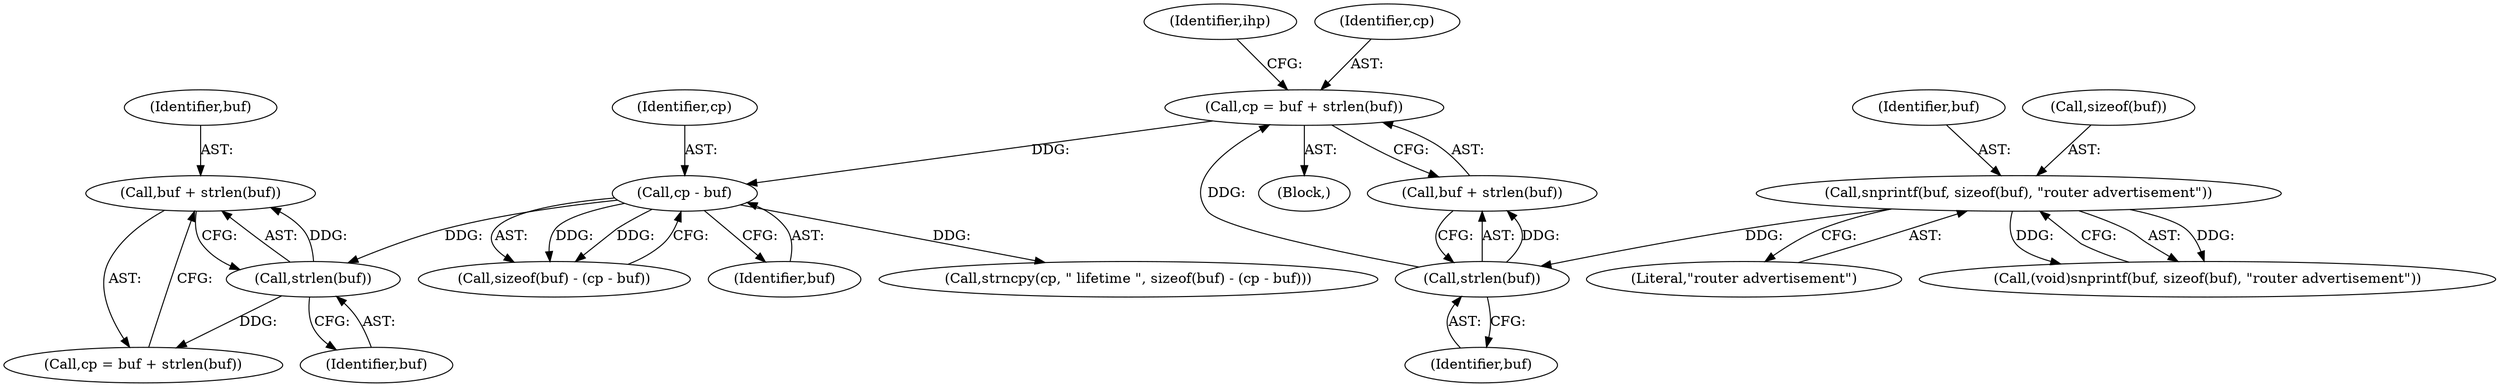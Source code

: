 digraph "0_tcpdump_2b62d1dda41590db29368ec7ba5f4faf3464765a@API" {
"1000499" [label="(Call,buf + strlen(buf))"];
"1000501" [label="(Call,strlen(buf))"];
"1000494" [label="(Call,cp - buf)"];
"1000469" [label="(Call,cp = buf + strlen(buf))"];
"1000473" [label="(Call,strlen(buf))"];
"1000464" [label="(Call,snprintf(buf, sizeof(buf), \"router advertisement\"))"];
"1000465" [label="(Identifier,buf)"];
"1000476" [label="(Identifier,ihp)"];
"1000491" [label="(Call,sizeof(buf) - (cp - buf))"];
"1000500" [label="(Identifier,buf)"];
"1000494" [label="(Call,cp - buf)"];
"1000466" [label="(Call,sizeof(buf))"];
"1000462" [label="(Call,(void)snprintf(buf, sizeof(buf), \"router advertisement\"))"];
"1000474" [label="(Identifier,buf)"];
"1000464" [label="(Call,snprintf(buf, sizeof(buf), \"router advertisement\"))"];
"1000499" [label="(Call,buf + strlen(buf))"];
"1000497" [label="(Call,cp = buf + strlen(buf))"];
"1000496" [label="(Identifier,buf)"];
"1000469" [label="(Call,cp = buf + strlen(buf))"];
"1000468" [label="(Literal,\"router advertisement\")"];
"1000473" [label="(Call,strlen(buf))"];
"1000501" [label="(Call,strlen(buf))"];
"1000470" [label="(Identifier,cp)"];
"1000471" [label="(Call,buf + strlen(buf))"];
"1000502" [label="(Identifier,buf)"];
"1000456" [label="(Block,)"];
"1000495" [label="(Identifier,cp)"];
"1000488" [label="(Call,strncpy(cp, \" lifetime \", sizeof(buf) - (cp - buf)))"];
"1000499" -> "1000497"  [label="AST: "];
"1000499" -> "1000501"  [label="CFG: "];
"1000500" -> "1000499"  [label="AST: "];
"1000501" -> "1000499"  [label="AST: "];
"1000497" -> "1000499"  [label="CFG: "];
"1000501" -> "1000499"  [label="DDG: "];
"1000501" -> "1000502"  [label="CFG: "];
"1000502" -> "1000501"  [label="AST: "];
"1000501" -> "1000497"  [label="DDG: "];
"1000494" -> "1000501"  [label="DDG: "];
"1000494" -> "1000491"  [label="AST: "];
"1000494" -> "1000496"  [label="CFG: "];
"1000495" -> "1000494"  [label="AST: "];
"1000496" -> "1000494"  [label="AST: "];
"1000491" -> "1000494"  [label="CFG: "];
"1000494" -> "1000488"  [label="DDG: "];
"1000494" -> "1000491"  [label="DDG: "];
"1000494" -> "1000491"  [label="DDG: "];
"1000469" -> "1000494"  [label="DDG: "];
"1000469" -> "1000456"  [label="AST: "];
"1000469" -> "1000471"  [label="CFG: "];
"1000470" -> "1000469"  [label="AST: "];
"1000471" -> "1000469"  [label="AST: "];
"1000476" -> "1000469"  [label="CFG: "];
"1000473" -> "1000469"  [label="DDG: "];
"1000473" -> "1000471"  [label="AST: "];
"1000473" -> "1000474"  [label="CFG: "];
"1000474" -> "1000473"  [label="AST: "];
"1000471" -> "1000473"  [label="CFG: "];
"1000473" -> "1000471"  [label="DDG: "];
"1000464" -> "1000473"  [label="DDG: "];
"1000464" -> "1000462"  [label="AST: "];
"1000464" -> "1000468"  [label="CFG: "];
"1000465" -> "1000464"  [label="AST: "];
"1000466" -> "1000464"  [label="AST: "];
"1000468" -> "1000464"  [label="AST: "];
"1000462" -> "1000464"  [label="CFG: "];
"1000464" -> "1000462"  [label="DDG: "];
"1000464" -> "1000462"  [label="DDG: "];
}
